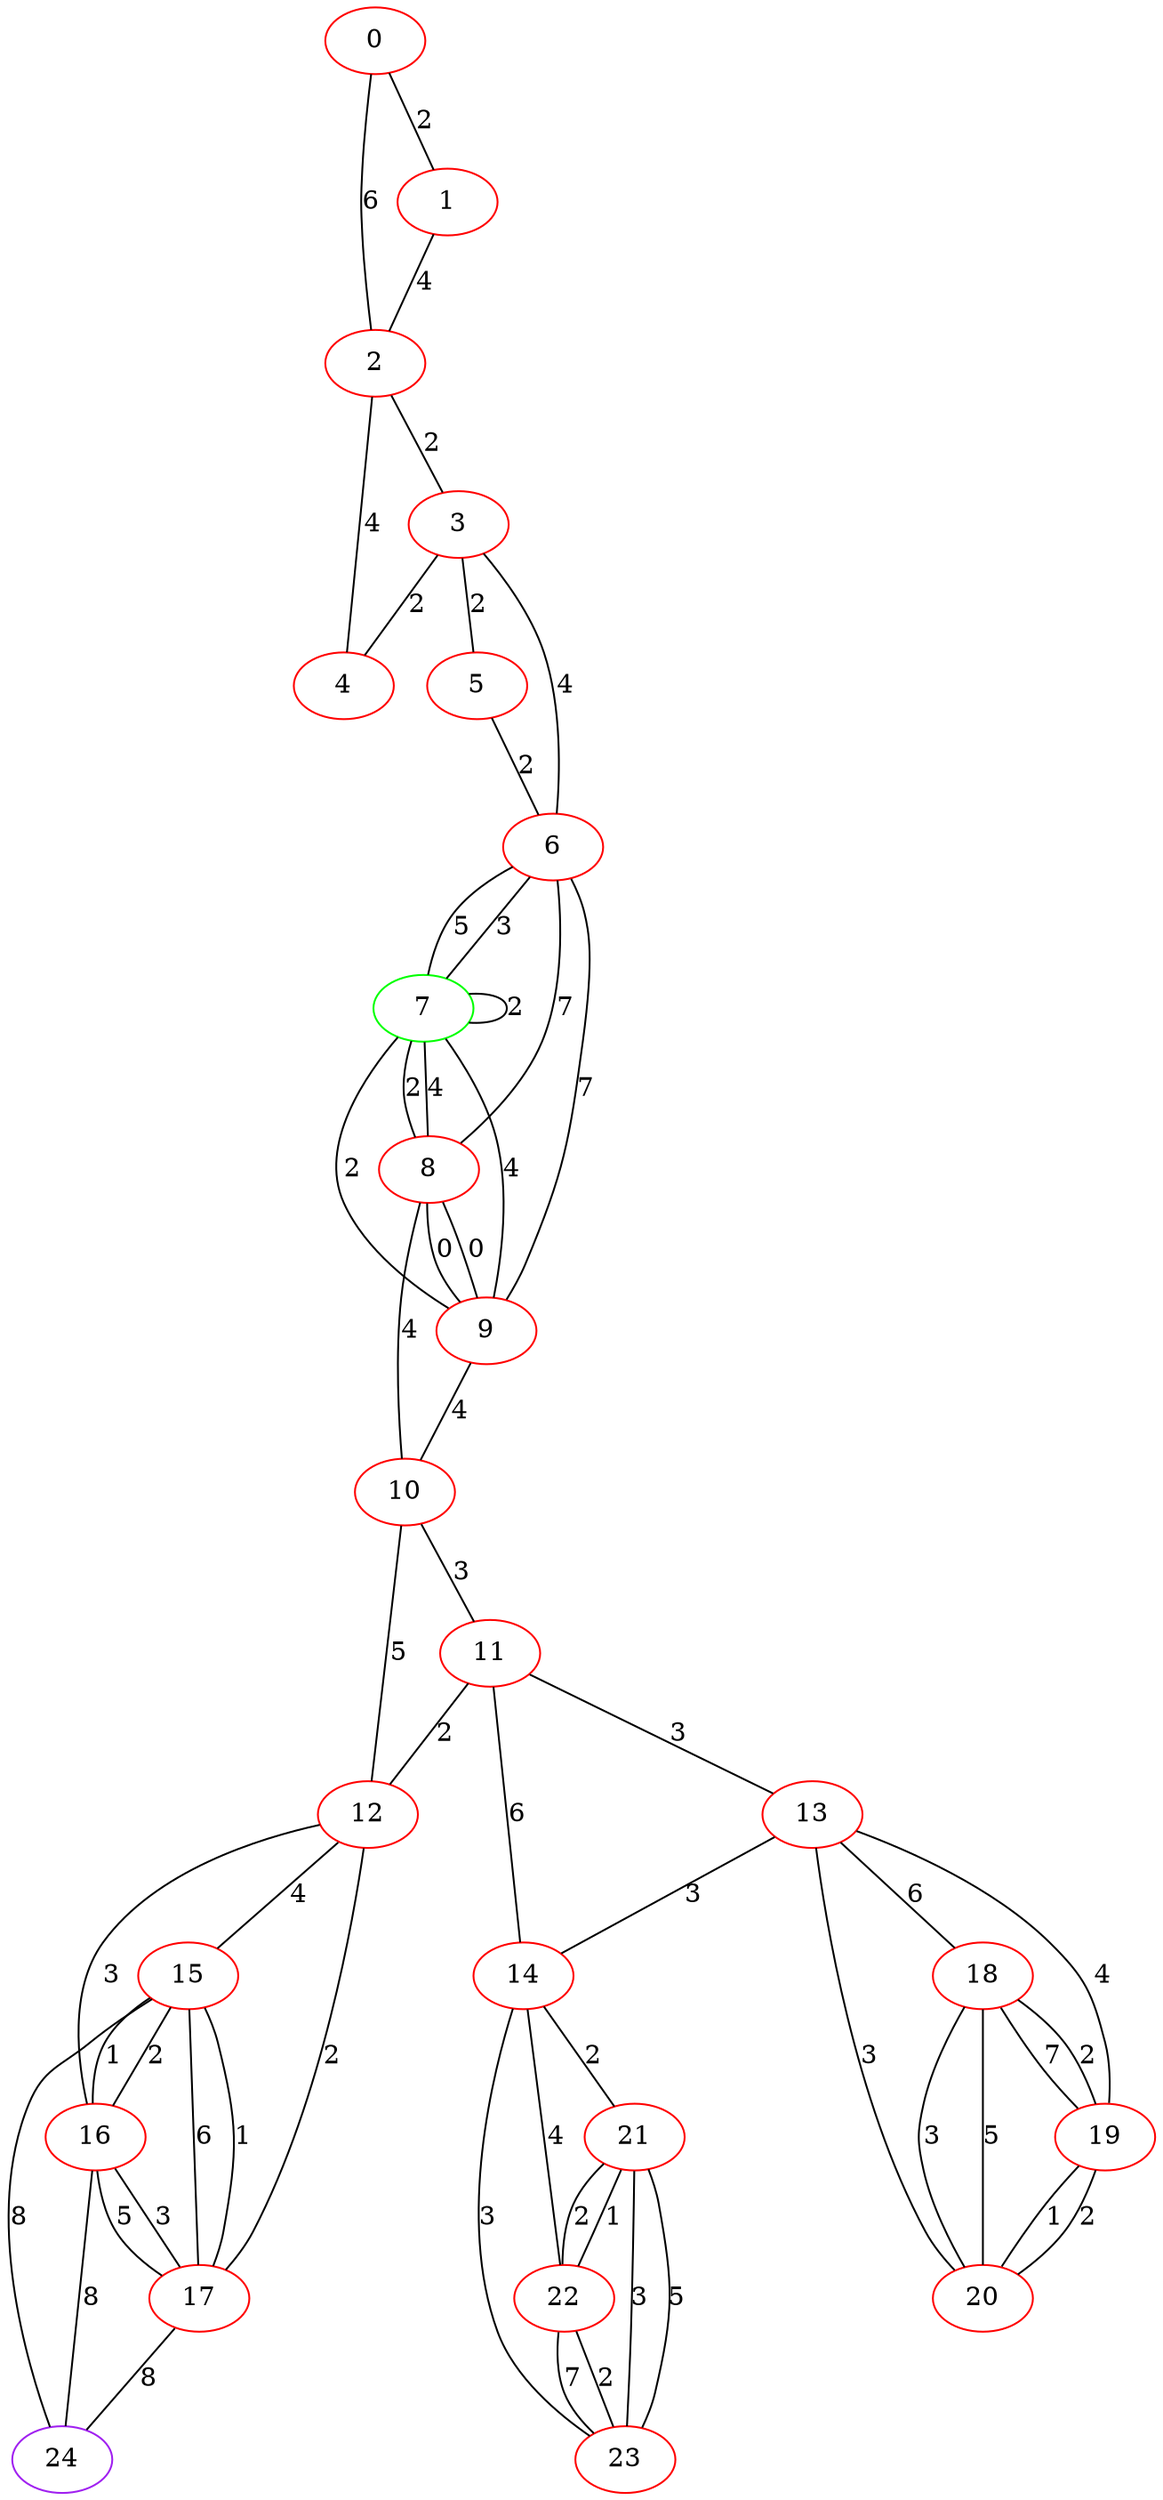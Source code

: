 graph "" {
0 [color=red, weight=1];
1 [color=red, weight=1];
2 [color=red, weight=1];
3 [color=red, weight=1];
4 [color=red, weight=1];
5 [color=red, weight=1];
6 [color=red, weight=1];
7 [color=green, weight=2];
8 [color=red, weight=1];
9 [color=red, weight=1];
10 [color=red, weight=1];
11 [color=red, weight=1];
12 [color=red, weight=1];
13 [color=red, weight=1];
14 [color=red, weight=1];
15 [color=red, weight=1];
16 [color=red, weight=1];
17 [color=red, weight=1];
18 [color=red, weight=1];
19 [color=red, weight=1];
20 [color=red, weight=1];
21 [color=red, weight=1];
22 [color=red, weight=1];
23 [color=red, weight=1];
24 [color=purple, weight=4];
0 -- 1  [key=0, label=2];
0 -- 2  [key=0, label=6];
1 -- 2  [key=0, label=4];
2 -- 3  [key=0, label=2];
2 -- 4  [key=0, label=4];
3 -- 4  [key=0, label=2];
3 -- 5  [key=0, label=2];
3 -- 6  [key=0, label=4];
5 -- 6  [key=0, label=2];
6 -- 8  [key=0, label=7];
6 -- 9  [key=0, label=7];
6 -- 7  [key=0, label=3];
6 -- 7  [key=1, label=5];
7 -- 8  [key=0, label=4];
7 -- 8  [key=1, label=2];
7 -- 9  [key=0, label=4];
7 -- 9  [key=1, label=2];
7 -- 7  [key=0, label=2];
8 -- 9  [key=0, label=0];
8 -- 9  [key=1, label=0];
8 -- 10  [key=0, label=4];
9 -- 10  [key=0, label=4];
10 -- 11  [key=0, label=3];
10 -- 12  [key=0, label=5];
11 -- 12  [key=0, label=2];
11 -- 13  [key=0, label=3];
11 -- 14  [key=0, label=6];
12 -- 16  [key=0, label=3];
12 -- 17  [key=0, label=2];
12 -- 15  [key=0, label=4];
13 -- 18  [key=0, label=6];
13 -- 19  [key=0, label=4];
13 -- 20  [key=0, label=3];
13 -- 14  [key=0, label=3];
14 -- 23  [key=0, label=3];
14 -- 22  [key=0, label=4];
14 -- 21  [key=0, label=2];
15 -- 16  [key=0, label=1];
15 -- 16  [key=1, label=2];
15 -- 17  [key=0, label=6];
15 -- 17  [key=1, label=1];
15 -- 24  [key=0, label=8];
16 -- 24  [key=0, label=8];
16 -- 17  [key=0, label=5];
16 -- 17  [key=1, label=3];
17 -- 24  [key=0, label=8];
18 -- 19  [key=0, label=2];
18 -- 19  [key=1, label=7];
18 -- 20  [key=0, label=3];
18 -- 20  [key=1, label=5];
19 -- 20  [key=0, label=1];
19 -- 20  [key=1, label=2];
21 -- 22  [key=0, label=1];
21 -- 22  [key=1, label=2];
21 -- 23  [key=0, label=3];
21 -- 23  [key=1, label=5];
22 -- 23  [key=0, label=2];
22 -- 23  [key=1, label=7];
}

